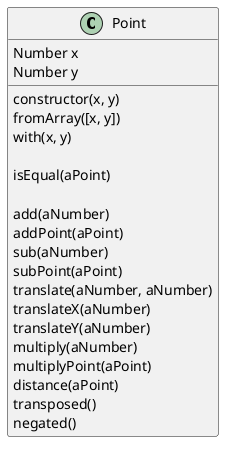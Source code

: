 @startuml Point
class Point {
    Number x
    Number y

    constructor(x, y)
    fromArray([x, y])
    with(x, y)

    isEqual(aPoint)

    add(aNumber)
    addPoint(aPoint)
    sub(aNumber)
    subPoint(aPoint)
    translate(aNumber, aNumber)
    translateX(aNumber)
    translateY(aNumber)
    multiply(aNumber)
    multiplyPoint(aPoint)
    distance(aPoint)
    transposed()
    negated()
}
@enduml